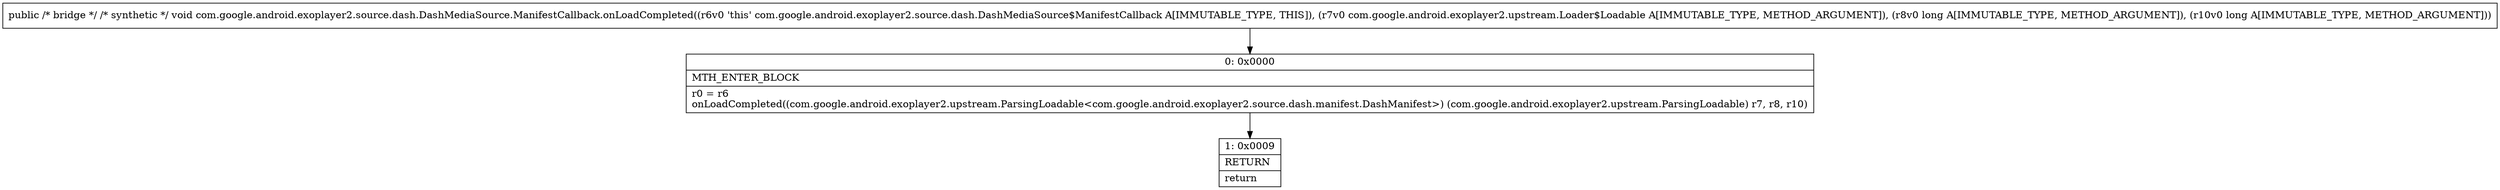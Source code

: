 digraph "CFG forcom.google.android.exoplayer2.source.dash.DashMediaSource.ManifestCallback.onLoadCompleted(Lcom\/google\/android\/exoplayer2\/upstream\/Loader$Loadable;JJ)V" {
Node_0 [shape=record,label="{0\:\ 0x0000|MTH_ENTER_BLOCK\l|r0 = r6\lonLoadCompleted((com.google.android.exoplayer2.upstream.ParsingLoadable\<com.google.android.exoplayer2.source.dash.manifest.DashManifest\>) (com.google.android.exoplayer2.upstream.ParsingLoadable) r7, r8, r10)\l}"];
Node_1 [shape=record,label="{1\:\ 0x0009|RETURN\l|return\l}"];
MethodNode[shape=record,label="{public \/* bridge *\/ \/* synthetic *\/ void com.google.android.exoplayer2.source.dash.DashMediaSource.ManifestCallback.onLoadCompleted((r6v0 'this' com.google.android.exoplayer2.source.dash.DashMediaSource$ManifestCallback A[IMMUTABLE_TYPE, THIS]), (r7v0 com.google.android.exoplayer2.upstream.Loader$Loadable A[IMMUTABLE_TYPE, METHOD_ARGUMENT]), (r8v0 long A[IMMUTABLE_TYPE, METHOD_ARGUMENT]), (r10v0 long A[IMMUTABLE_TYPE, METHOD_ARGUMENT])) }"];
MethodNode -> Node_0;
Node_0 -> Node_1;
}

